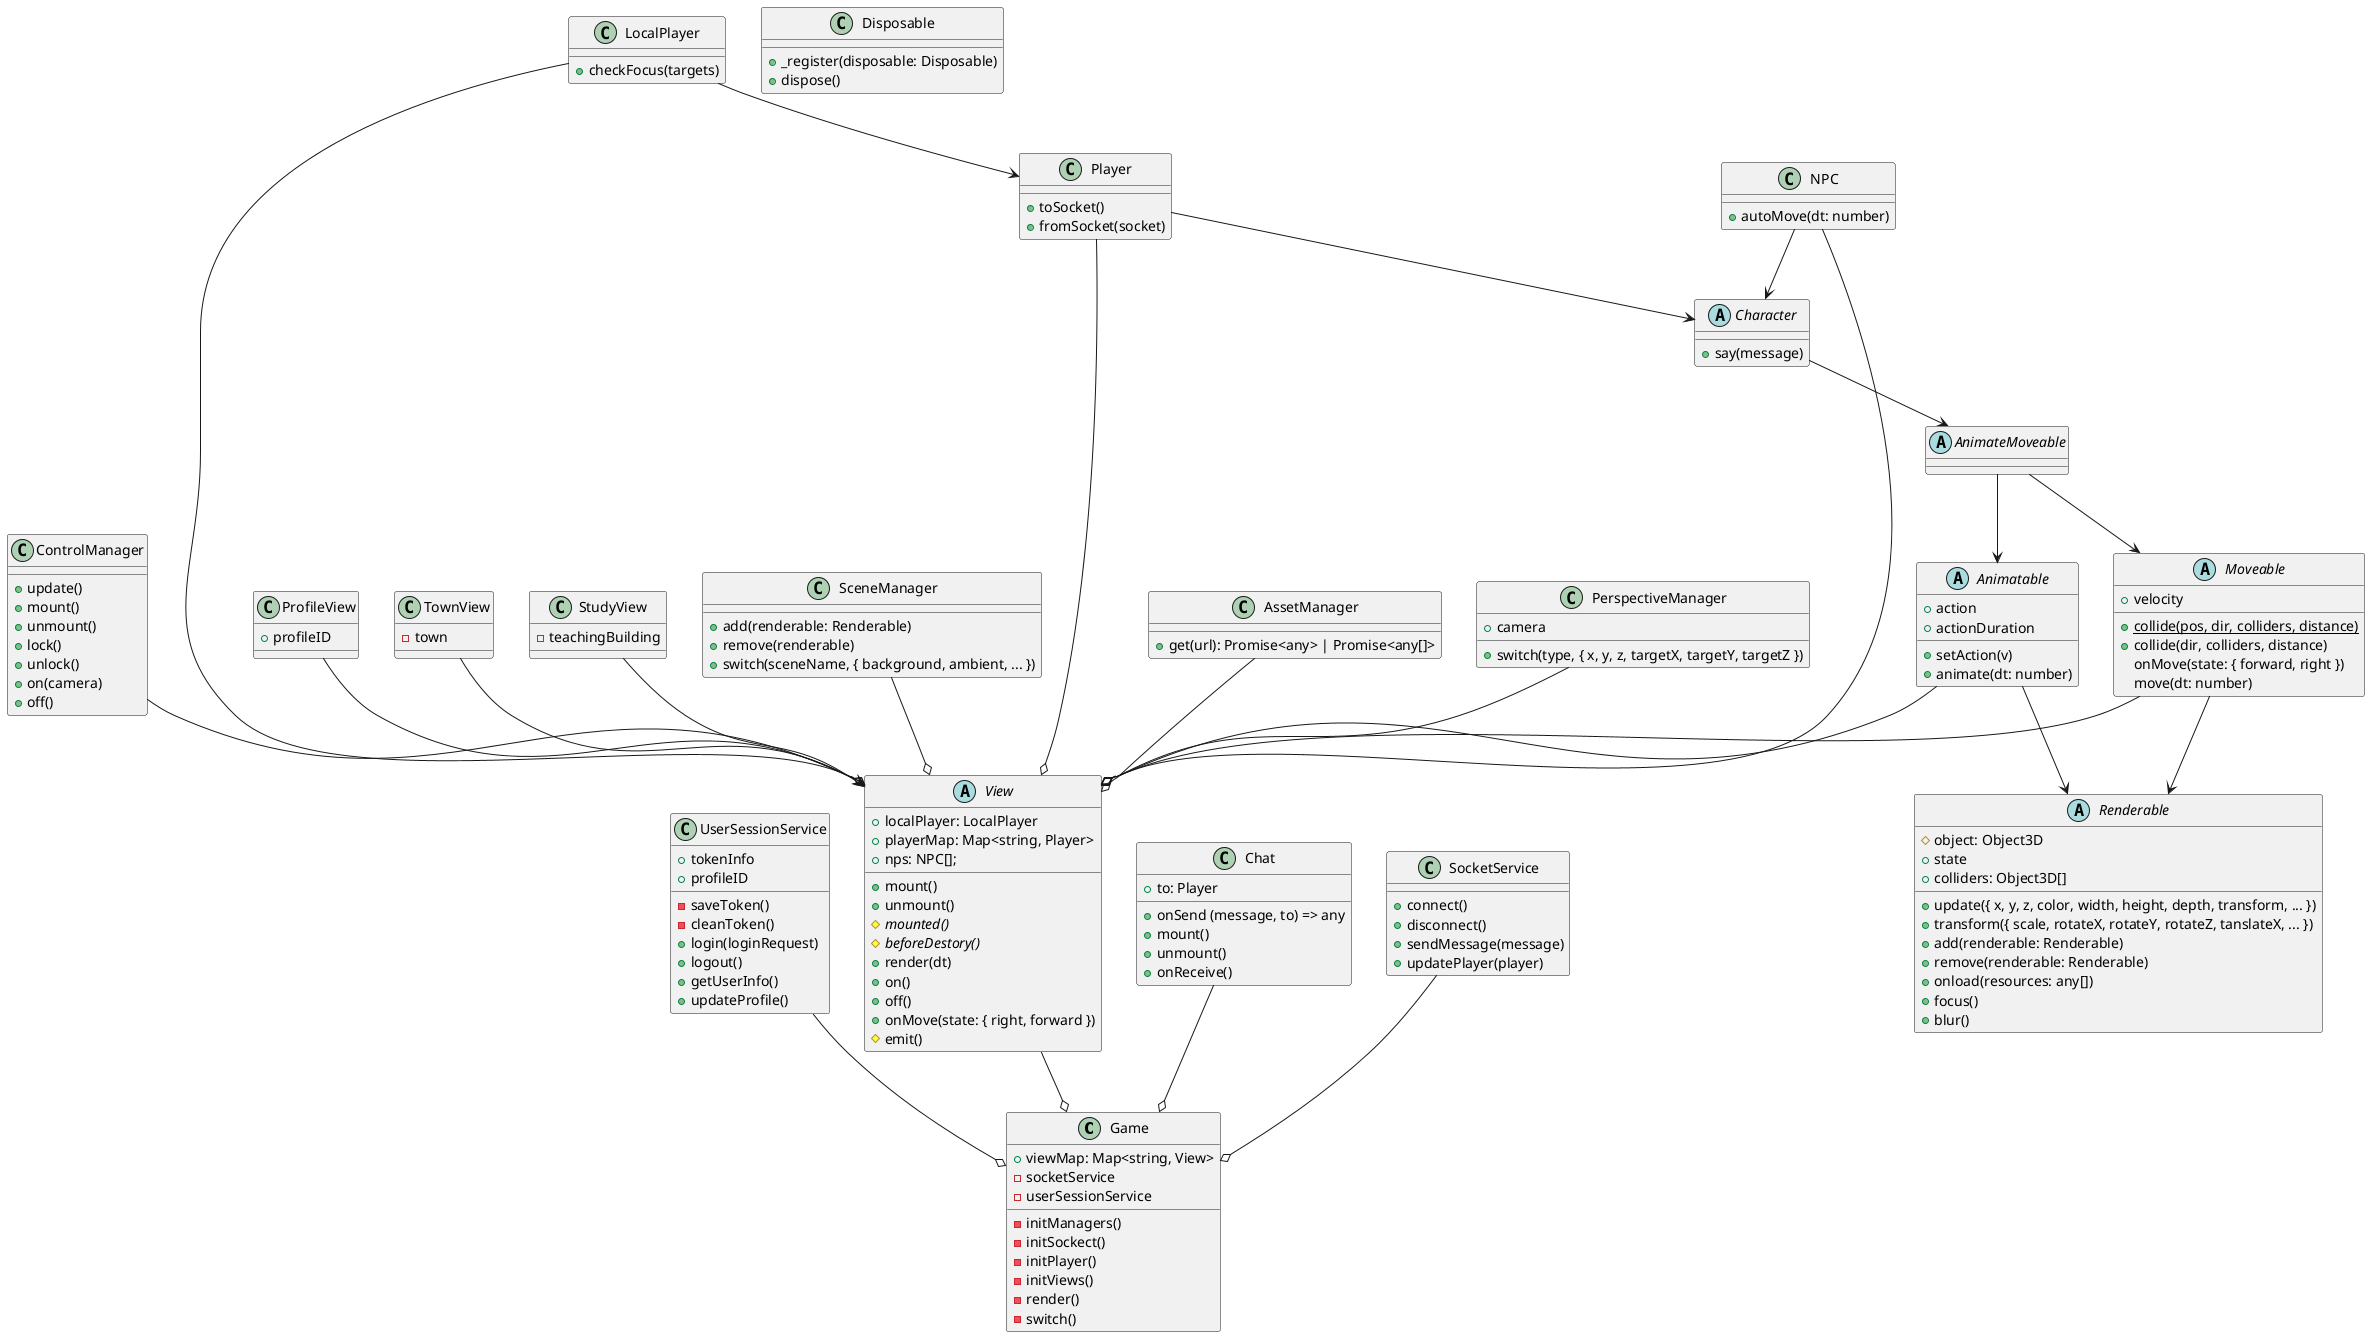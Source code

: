 @startuml Game
class Game {
  +viewMap: Map<string, View>
  -socketService
  -userSessionService
  -initManagers()
  -initSockect()
  -initPlayer()
  -initViews()
  -render()
  -switch()
}

View --o Game

abstract class View { 
  +localPlayer: LocalPlayer
  +playerMap: Map<string, Player>
  +nps: NPC[]; 
  +mount()
  +unmount()
  {abstract} #mounted()
  {abstract} #beforeDestory()
  +render(dt)
  +on()
  +off()
  +onMove(state: { right, forward })
  #emit()
}

class ProfileView {
  +profileID
}

class TownView {
  -town
}
TownView --> View

class StudyView {
  -teachingBuilding
}
StudyView --> View

class Chat {
  +to: Player
  +onSend (message, to) => any
  +mount()
  +unmount()
  +onReceive()
}
Chat --o Game

class SocketService {
  +connect()
  +disconnect()
  +sendMessage(message)
  +updatePlayer(player)
}
SocketService --o Game

class UserSessionService {
  +tokenInfo
  +profileID
  -saveToken()
  -cleanToken()
  +login(loginRequest)
  +logout()
  +getUserInfo()
  +updateProfile()
}
UserSessionService --o Game

class SceneManager {
  +add(renderable: Renderable)
  +remove(renderable)
  +switch(sceneName, { background, ambient, ... })
}

class AssetManager {
  +get(url): Promise<any> | Promise<any[]>
}

class PerspectiveManager {
  +camera
  +switch(type, { x, y, z, targetX, targetY, targetZ })
}

class ControlManager {
  +update()
  +mount()
  +unmount()
  +lock()
  +unlock()
  +on(camera)
  +off()
}
SceneManager --o View
PerspectiveManager --o View
ControlManager --o View
AssetManager --o View

abstract class Renderable {
  #object: Object3D
  +state
  +colliders: Object3D[]
  +update({ x, y, z, color, width, height, depth, transform, ... })
  +transform({ scale, rotateX, rotateY, rotateZ, tanslateX, ... })
  +add(renderable: Renderable)
  +remove(renderable: Renderable)
  +onload(resources: any[])
  +focus()
  +blur()
}

abstract class Moveable {
  +velocity
  
  {static} +collide(pos, dir, colliders, distance)
  +collide(dir, colliders, distance)
  onMove(state: { forward, right })
  move(dt: number)
  
}
Moveable --> Renderable


abstract class Animatable {
  +action
  +actionDuration
  +setAction(v)
  +animate(dt: number)
}
Animatable --> Renderable

abstract class AnimateMoveable {}
AnimateMoveable --> Animatable
AnimateMoveable --> Moveable

abstract class Character {
  +say(message)
}
Character --> AnimateMoveable

class Player {
  +toSocket()
  +fromSocket(socket)
}
Player --> Character

class LocalPlayer {
  +checkFocus(targets)
}
LocalPlayer --> Player

class NPC {
  +autoMove(dt: number)
}
NPC --> Character
ProfileView --> View
Moveable --o View
Animatable --o View
LocalPlayer --o View
Player --o View
NPC --o View

class Disposable {
  +_register(disposable: Disposable)
  +dispose()
}




